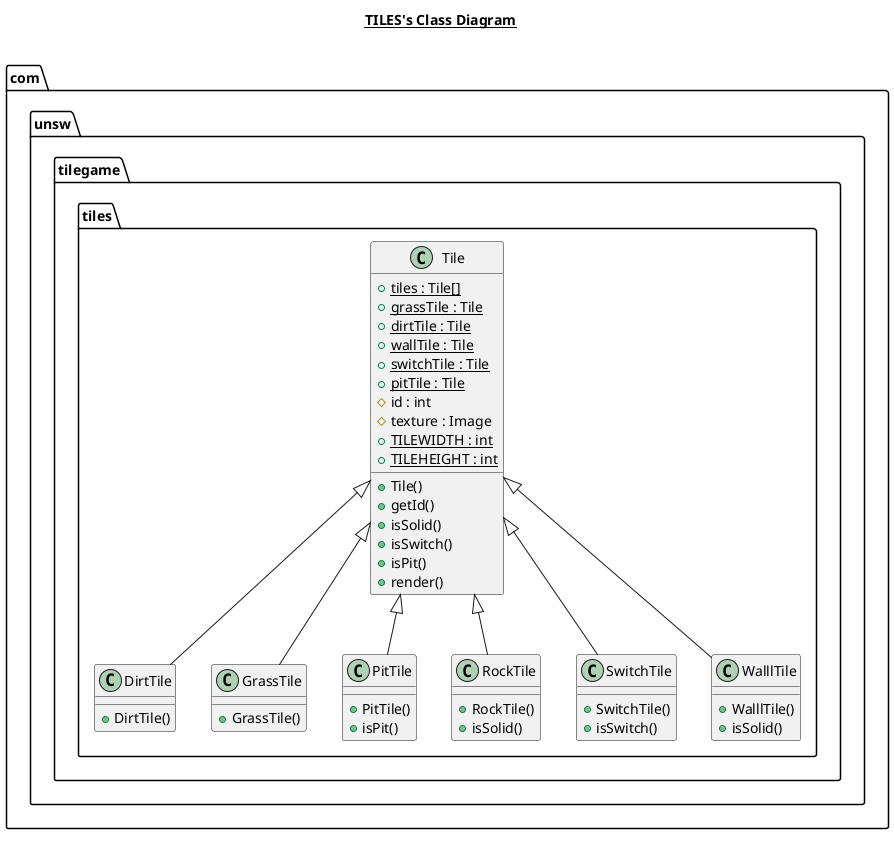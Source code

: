@startuml

title __TILES's Class Diagram__\n

  package com.unsw.tilegame {
    package com.unsw.tilegame.tiles {
      class DirtTile {
          + DirtTile()
      }
    }
  }
  

  package com.unsw.tilegame {
    package com.unsw.tilegame.tiles {
      class GrassTile {
          + GrassTile()
      }
    }
  }
  

  package com.unsw.tilegame {
    package com.unsw.tilegame.tiles {
      class PitTile {
          + PitTile()
          + isPit()
      }
    }
  }
  

  package com.unsw.tilegame {
    package com.unsw.tilegame.tiles {
      class RockTile {
          + RockTile()
          + isSolid()
      }
    }
  }
  

  package com.unsw.tilegame {
    package com.unsw.tilegame.tiles {
      class SwitchTile {
          + SwitchTile()
          + isSwitch()
      }
    }
  }
  

  package com.unsw.tilegame {
    package com.unsw.tilegame.tiles {
      class Tile {
          {static} + tiles : Tile[]
          {static} + grassTile : Tile
          {static} + dirtTile : Tile
          {static} + wallTile : Tile
          {static} + switchTile : Tile
          {static} + pitTile : Tile
          # id : int
          # texture : Image
          {static} + TILEWIDTH : int
          {static} + TILEHEIGHT : int
          + Tile()
          + getId()
          + isSolid()
          + isSwitch()
          + isPit()
          + render()
      }
    }
  }
  

  package com.unsw.tilegame {
    package com.unsw.tilegame.tiles {
      class WalllTile {
          + WalllTile()
          + isSolid()
      }
    }
  }
  

  DirtTile -up-|> Tile
  GrassTile -up-|> Tile
  PitTile -up-|> Tile
  RockTile -up-|> Tile
  SwitchTile -up-|> Tile
  WalllTile -up-|> Tile


right footer

endfooter

@enduml
